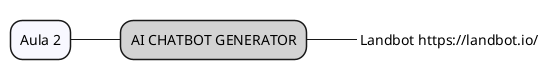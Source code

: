 @startmindmap

*[#F8F8FF] Aula 2

**[#LightGray] AI CHATBOT GENERATOR

***_ Landbot https://landbot.io/

left side


@endmindmap